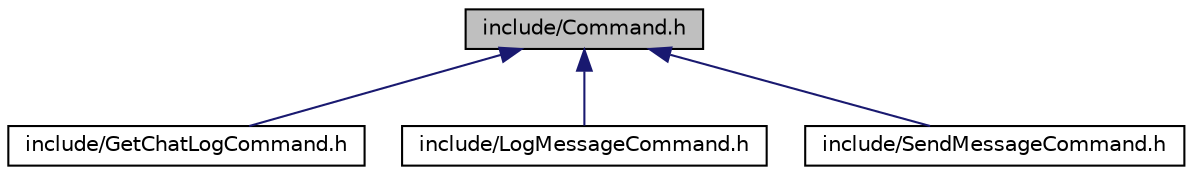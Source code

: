 digraph "include/Command.h"
{
 // LATEX_PDF_SIZE
  edge [fontname="Helvetica",fontsize="10",labelfontname="Helvetica",labelfontsize="10"];
  node [fontname="Helvetica",fontsize="10",shape=record];
  Node1 [label="include/Command.h",height=0.2,width=0.4,color="black", fillcolor="grey75", style="filled", fontcolor="black",tooltip="Header file for the Command abstract base class."];
  Node1 -> Node2 [dir="back",color="midnightblue",fontsize="10",style="solid"];
  Node2 [label="include/GetChatLogCommand.h",height=0.2,width=0.4,color="black", fillcolor="white", style="filled",URL="$GetChatLogCommand_8h.html",tooltip=" "];
  Node1 -> Node3 [dir="back",color="midnightblue",fontsize="10",style="solid"];
  Node3 [label="include/LogMessageCommand.h",height=0.2,width=0.4,color="black", fillcolor="white", style="filled",URL="$LogMessageCommand_8h.html",tooltip="Header file for the LogMessage class."];
  Node1 -> Node4 [dir="back",color="midnightblue",fontsize="10",style="solid"];
  Node4 [label="include/SendMessageCommand.h",height=0.2,width=0.4,color="black", fillcolor="white", style="filled",URL="$SendMessageCommand_8h.html",tooltip=" "];
}
